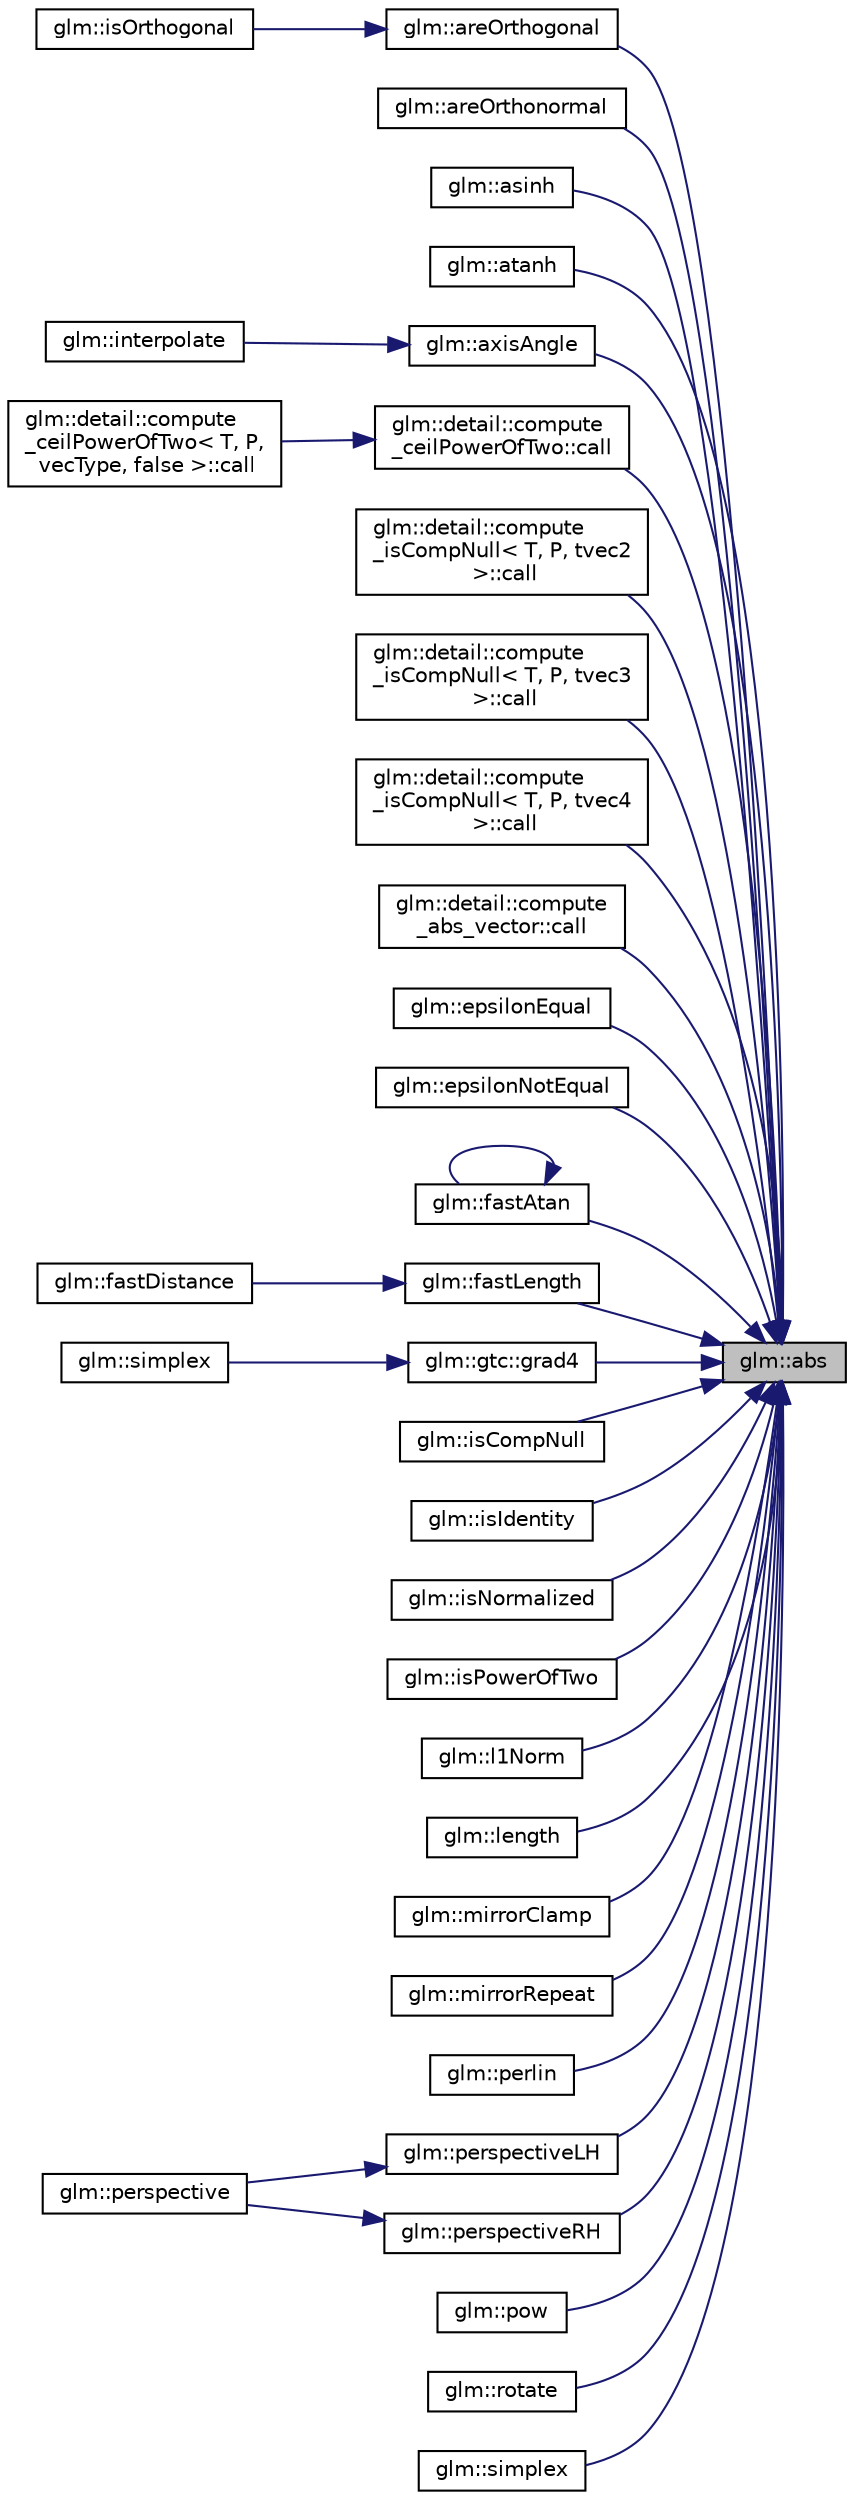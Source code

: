 digraph "glm::abs"
{
 // LATEX_PDF_SIZE
  edge [fontname="Helvetica",fontsize="10",labelfontname="Helvetica",labelfontsize="10"];
  node [fontname="Helvetica",fontsize="10",shape=record];
  rankdir="RL";
  Node1 [label="glm::abs",height=0.2,width=0.4,color="black", fillcolor="grey75", style="filled", fontcolor="black",tooltip=" "];
  Node1 -> Node2 [dir="back",color="midnightblue",fontsize="10",style="solid",fontname="Helvetica"];
  Node2 [label="glm::areOrthogonal",height=0.2,width=0.4,color="black", fillcolor="white", style="filled",URL="$group__gtx__vector__query.html#gaee10acefed397c11e01f2862e837754c",tooltip=" "];
  Node2 -> Node3 [dir="back",color="midnightblue",fontsize="10",style="solid",fontname="Helvetica"];
  Node3 [label="glm::isOrthogonal",height=0.2,width=0.4,color="black", fillcolor="white", style="filled",URL="$group__gtx__matrix__query.html#gab2cb5d23df77b4e4e63ad2965acd31b3",tooltip=" "];
  Node1 -> Node4 [dir="back",color="midnightblue",fontsize="10",style="solid",fontname="Helvetica"];
  Node4 [label="glm::areOrthonormal",height=0.2,width=0.4,color="black", fillcolor="white", style="filled",URL="$group__gtx__vector__query.html#ga89c82bc60e5b84e4489b74c15a134caf",tooltip=" "];
  Node1 -> Node5 [dir="back",color="midnightblue",fontsize="10",style="solid",fontname="Helvetica"];
  Node5 [label="glm::asinh",height=0.2,width=0.4,color="black", fillcolor="white", style="filled",URL="$namespaceglm.html#a95c8fa9b13f28e9bb3e232c67ad7e419",tooltip=" "];
  Node1 -> Node6 [dir="back",color="midnightblue",fontsize="10",style="solid",fontname="Helvetica"];
  Node6 [label="glm::atanh",height=0.2,width=0.4,color="black", fillcolor="white", style="filled",URL="$namespaceglm.html#a97f30482bc92e985c2da212b97d40f10",tooltip=" "];
  Node1 -> Node7 [dir="back",color="midnightblue",fontsize="10",style="solid",fontname="Helvetica"];
  Node7 [label="glm::axisAngle",height=0.2,width=0.4,color="black", fillcolor="white", style="filled",URL="$group__gtx__matrix__interpolation.html#ga9aef292eb5f29bdbb58a53ef4281af92",tooltip=" "];
  Node7 -> Node8 [dir="back",color="midnightblue",fontsize="10",style="solid",fontname="Helvetica"];
  Node8 [label="glm::interpolate",height=0.2,width=0.4,color="black", fillcolor="white", style="filled",URL="$group__gtx__matrix__interpolation.html#ga45099a92c5c704503565619ac2bcd5c6",tooltip=" "];
  Node1 -> Node9 [dir="back",color="midnightblue",fontsize="10",style="solid",fontname="Helvetica"];
  Node9 [label="glm::detail::compute\l_ceilPowerOfTwo::call",height=0.2,width=0.4,color="black", fillcolor="white", style="filled",URL="$structglm_1_1detail_1_1compute__ceil_power_of_two.html#a81872e12467950a992a4d10c6d73bc45",tooltip=" "];
  Node9 -> Node10 [dir="back",color="midnightblue",fontsize="10",style="solid",fontname="Helvetica"];
  Node10 [label="glm::detail::compute\l_ceilPowerOfTwo\< T, P,\l vecType, false \>::call",height=0.2,width=0.4,color="black", fillcolor="white", style="filled",URL="$structglm_1_1detail_1_1compute__ceil_power_of_two_3_01_t_00_01_p_00_01vec_type_00_01false_01_4.html#a4b44424366238156e2a2d1b19ace1ad5",tooltip=" "];
  Node1 -> Node11 [dir="back",color="midnightblue",fontsize="10",style="solid",fontname="Helvetica"];
  Node11 [label="glm::detail::compute\l_isCompNull\< T, P, tvec2\l \>::call",height=0.2,width=0.4,color="black", fillcolor="white", style="filled",URL="$structglm_1_1detail_1_1compute__is_comp_null_3_01_t_00_01_p_00_01tvec2_01_4.html#ac0a15e2120dff188297158f1aa716a0e",tooltip=" "];
  Node1 -> Node12 [dir="back",color="midnightblue",fontsize="10",style="solid",fontname="Helvetica"];
  Node12 [label="glm::detail::compute\l_isCompNull\< T, P, tvec3\l \>::call",height=0.2,width=0.4,color="black", fillcolor="white", style="filled",URL="$structglm_1_1detail_1_1compute__is_comp_null_3_01_t_00_01_p_00_01tvec3_01_4.html#aeed450148ffffe117e96c998a31a78e6",tooltip=" "];
  Node1 -> Node13 [dir="back",color="midnightblue",fontsize="10",style="solid",fontname="Helvetica"];
  Node13 [label="glm::detail::compute\l_isCompNull\< T, P, tvec4\l \>::call",height=0.2,width=0.4,color="black", fillcolor="white", style="filled",URL="$structglm_1_1detail_1_1compute__is_comp_null_3_01_t_00_01_p_00_01tvec4_01_4.html#a6c98752b295461f1d83f44ecbb22aadf",tooltip=" "];
  Node1 -> Node14 [dir="back",color="midnightblue",fontsize="10",style="solid",fontname="Helvetica"];
  Node14 [label="glm::detail::compute\l_abs_vector::call",height=0.2,width=0.4,color="black", fillcolor="white", style="filled",URL="$structglm_1_1detail_1_1compute__abs__vector.html#aec6dd5547933aa5379efb141041eba76",tooltip=" "];
  Node1 -> Node15 [dir="back",color="midnightblue",fontsize="10",style="solid",fontname="Helvetica"];
  Node15 [label="glm::epsilonEqual",height=0.2,width=0.4,color="black", fillcolor="white", style="filled",URL="$namespaceglm.html#aded5e7ea9a0eacd03367ad77986c2a15",tooltip=" "];
  Node1 -> Node16 [dir="back",color="midnightblue",fontsize="10",style="solid",fontname="Helvetica"];
  Node16 [label="glm::epsilonNotEqual",height=0.2,width=0.4,color="black", fillcolor="white", style="filled",URL="$namespaceglm.html#af4127d65f4afc6e447d461bae25f90fe",tooltip=" "];
  Node1 -> Node17 [dir="back",color="midnightblue",fontsize="10",style="solid",fontname="Helvetica"];
  Node17 [label="glm::fastAtan",height=0.2,width=0.4,color="black", fillcolor="white", style="filled",URL="$group__gtx__fast__trigonometry.html#ga8d197c6ef564f5e5d59af3b3f8adcc2c",tooltip=" "];
  Node17 -> Node17 [dir="back",color="midnightblue",fontsize="10",style="solid",fontname="Helvetica"];
  Node1 -> Node18 [dir="back",color="midnightblue",fontsize="10",style="solid",fontname="Helvetica"];
  Node18 [label="glm::fastLength",height=0.2,width=0.4,color="black", fillcolor="white", style="filled",URL="$group__gtx__fast__square__root.html#gafe697d6287719538346bbdf8b1367c59",tooltip=" "];
  Node18 -> Node19 [dir="back",color="midnightblue",fontsize="10",style="solid",fontname="Helvetica"];
  Node19 [label="glm::fastDistance",height=0.2,width=0.4,color="black", fillcolor="white", style="filled",URL="$group__gtx__fast__square__root.html#gaac333418d0c4e0cc6d3d219ed606c238",tooltip=" "];
  Node1 -> Node20 [dir="back",color="midnightblue",fontsize="10",style="solid",fontname="Helvetica"];
  Node20 [label="glm::gtc::grad4",height=0.2,width=0.4,color="black", fillcolor="white", style="filled",URL="$namespaceglm_1_1gtc.html#a5c4a3d973c67fd78ab6bc8f993d172ac",tooltip=" "];
  Node20 -> Node21 [dir="back",color="midnightblue",fontsize="10",style="solid",fontname="Helvetica"];
  Node21 [label="glm::simplex",height=0.2,width=0.4,color="black", fillcolor="white", style="filled",URL="$namespaceglm.html#a302e8f4466cd88ebd9581e67c8368254",tooltip=" "];
  Node1 -> Node22 [dir="back",color="midnightblue",fontsize="10",style="solid",fontname="Helvetica"];
  Node22 [label="glm::isCompNull",height=0.2,width=0.4,color="black", fillcolor="white", style="filled",URL="$namespaceglm.html#afc1ffd2beb09bb3c683b3606b2540519",tooltip=" "];
  Node1 -> Node23 [dir="back",color="midnightblue",fontsize="10",style="solid",fontname="Helvetica"];
  Node23 [label="glm::isIdentity",height=0.2,width=0.4,color="black", fillcolor="white", style="filled",URL="$group__gtx__matrix__query.html#gafc1ce12c738b8c5d007179e615609330",tooltip=" "];
  Node1 -> Node24 [dir="back",color="midnightblue",fontsize="10",style="solid",fontname="Helvetica"];
  Node24 [label="glm::isNormalized",height=0.2,width=0.4,color="black", fillcolor="white", style="filled",URL="$group__gtx__vector__query.html#ga6fa5fa2af67d14c205d24c49aad03270",tooltip=" "];
  Node1 -> Node25 [dir="back",color="midnightblue",fontsize="10",style="solid",fontname="Helvetica"];
  Node25 [label="glm::isPowerOfTwo",height=0.2,width=0.4,color="black", fillcolor="white", style="filled",URL="$namespaceglm.html#a2e60d24d864637d3ebd62e6fa4941613",tooltip=" "];
  Node1 -> Node26 [dir="back",color="midnightblue",fontsize="10",style="solid",fontname="Helvetica"];
  Node26 [label="glm::l1Norm",height=0.2,width=0.4,color="black", fillcolor="white", style="filled",URL="$group__gtx__norm.html#gaebe5a39b06e262e615622129f37da4f4",tooltip=" "];
  Node1 -> Node27 [dir="back",color="midnightblue",fontsize="10",style="solid",fontname="Helvetica"];
  Node27 [label="glm::length",height=0.2,width=0.4,color="black", fillcolor="white", style="filled",URL="$namespaceglm.html#abcd8538aa95a8963803ec42c2fd654cd",tooltip=" "];
  Node1 -> Node28 [dir="back",color="midnightblue",fontsize="10",style="solid",fontname="Helvetica"];
  Node28 [label="glm::mirrorClamp",height=0.2,width=0.4,color="black", fillcolor="white", style="filled",URL="$namespaceglm.html#aa53ab6c4ce8a2f0adcbf36c5cbea6685",tooltip=" "];
  Node1 -> Node29 [dir="back",color="midnightblue",fontsize="10",style="solid",fontname="Helvetica"];
  Node29 [label="glm::mirrorRepeat",height=0.2,width=0.4,color="black", fillcolor="white", style="filled",URL="$namespaceglm.html#a66dd644db202199824250c457b844179",tooltip=" "];
  Node1 -> Node30 [dir="back",color="midnightblue",fontsize="10",style="solid",fontname="Helvetica"];
  Node30 [label="glm::perlin",height=0.2,width=0.4,color="black", fillcolor="white", style="filled",URL="$namespaceglm.html#a911cdd6eb03df468ebd2b6f17ea43a3f",tooltip=" "];
  Node1 -> Node31 [dir="back",color="midnightblue",fontsize="10",style="solid",fontname="Helvetica"];
  Node31 [label="glm::perspectiveLH",height=0.2,width=0.4,color="black", fillcolor="white", style="filled",URL="$group__gtc__matrix__transform.html#ga34048da27c559f1ac8e9550d169dd6f3",tooltip=" "];
  Node31 -> Node32 [dir="back",color="midnightblue",fontsize="10",style="solid",fontname="Helvetica"];
  Node32 [label="glm::perspective",height=0.2,width=0.4,color="black", fillcolor="white", style="filled",URL="$group__gtc__matrix__transform.html#gac3613dcb6c6916465ad5b7ad5a786175",tooltip=" "];
  Node1 -> Node33 [dir="back",color="midnightblue",fontsize="10",style="solid",fontname="Helvetica"];
  Node33 [label="glm::perspectiveRH",height=0.2,width=0.4,color="black", fillcolor="white", style="filled",URL="$group__gtc__matrix__transform.html#ga5a4fa9f8ffabb2294e48a18bf8fa2f5f",tooltip=" "];
  Node33 -> Node32 [dir="back",color="midnightblue",fontsize="10",style="solid",fontname="Helvetica"];
  Node1 -> Node34 [dir="back",color="midnightblue",fontsize="10",style="solid",fontname="Helvetica"];
  Node34 [label="glm::pow",height=0.2,width=0.4,color="black", fillcolor="white", style="filled",URL="$group__gtx__quaternion.html#ga42a0cf206c59eaeff4c67dd62e09a580",tooltip=" "];
  Node1 -> Node35 [dir="back",color="midnightblue",fontsize="10",style="solid",fontname="Helvetica"];
  Node35 [label="glm::rotate",height=0.2,width=0.4,color="black", fillcolor="white", style="filled",URL="$group__gtc__quaternion.html#gaa8f42979c921e450ff2812fb43c25702",tooltip=" "];
  Node1 -> Node36 [dir="back",color="midnightblue",fontsize="10",style="solid",fontname="Helvetica"];
  Node36 [label="glm::simplex",height=0.2,width=0.4,color="black", fillcolor="white", style="filled",URL="$namespaceglm.html#afdd43ecc519f98c7550e8850c030f1a8",tooltip=" "];
}
